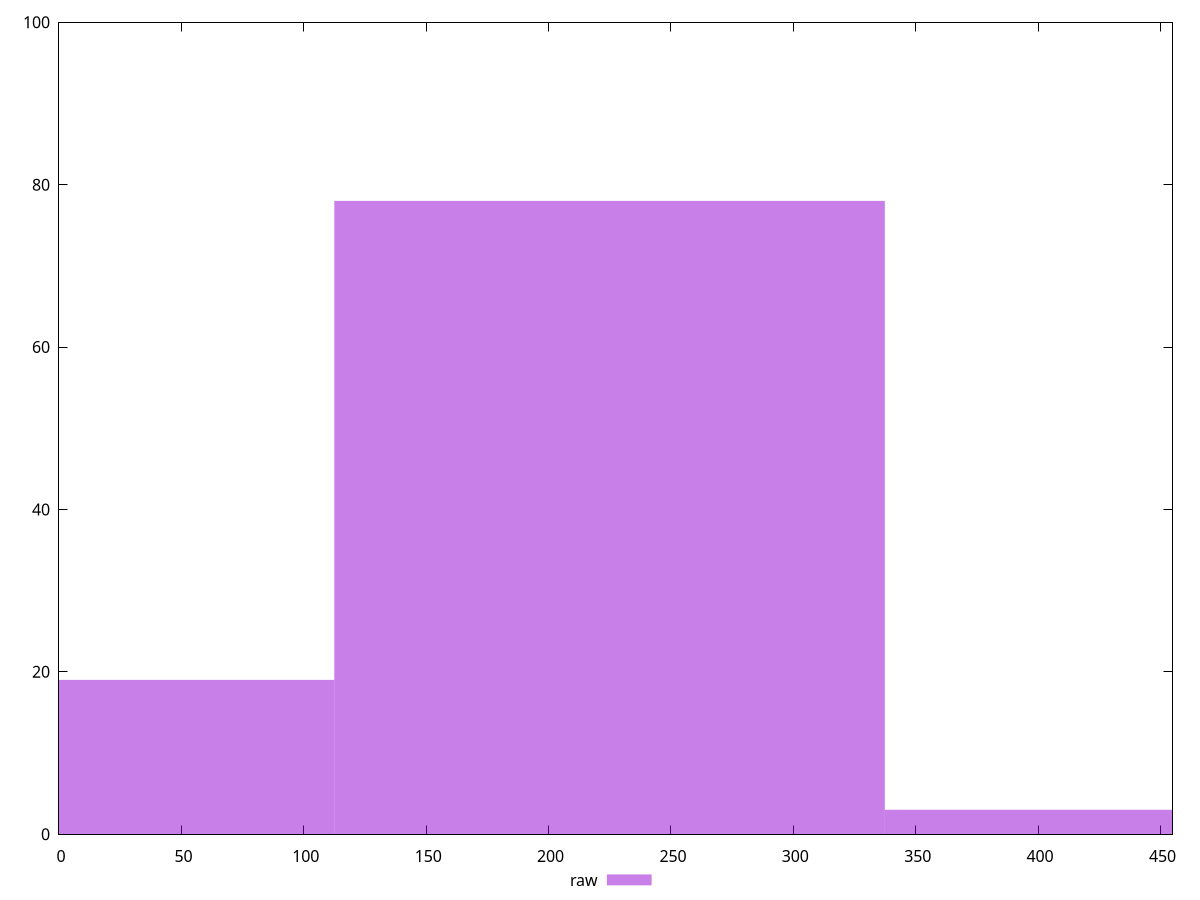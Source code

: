 reset

$raw <<EOF
224.9356393084012 78
0 19
449.8712786168024 3
EOF

set key outside below
set boxwidth 224.9356393084012
set xrange [0:454.9300000006333]
set yrange [0:100]
set trange [0:100]
set style fill transparent solid 0.5 noborder
set terminal svg size 640, 490 enhanced background rgb 'white'
set output "report_00015_2021-02-09T16-11-33.973Z/uses-rel-preconnect/samples/pages+cached+noadtech+nomedia+nocss/raw/histogram.svg"

plot $raw title "raw" with boxes

reset
